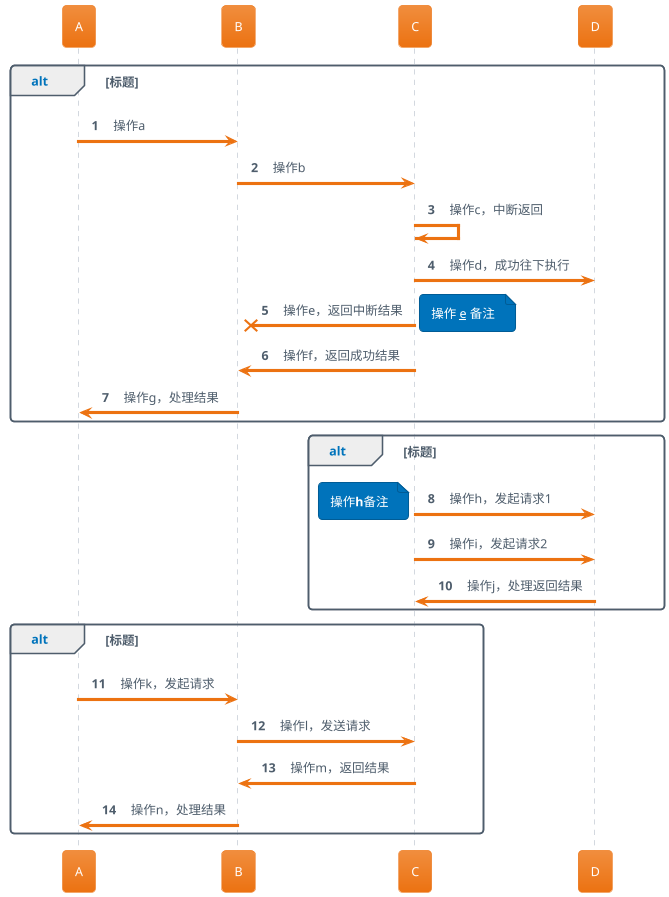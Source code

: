 @startuml
!theme aws-orange
autonumber
alt 标题
A -> B: 操作a
B -> C: 操作b
C -> C: 操作c，中断返回
C -> D: 操作d，成功往下执行
B x<- C: 操作e，返回中断结果
note right: 操作 <u>e</u> 备注

C -> B: 操作f，返回成功结果
B -> A: 操作g，处理结果
end

alt 标题
C -> D: 操作h，发起请求1
note left: 操作**h**备注
C -> D: 操作i，发起请求2
D -> C: 操作j，处理返回结果

end

alt 标题
A -> B: 操作k，发起请求
B -> C: 操作l，发送请求

C -> B: 操作m，返回结果
B -> A: 操作n，处理结果
end
@enduml







